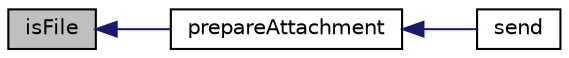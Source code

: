 digraph "isFile"
{
  edge [fontname="Helvetica",fontsize="10",labelfontname="Helvetica",labelfontsize="10"];
  node [fontname="Helvetica",fontsize="10",shape=record];
  rankdir="LR";
  Node14 [label="isFile",height=0.2,width=0.4,color="black", fillcolor="grey75", style="filled", fontcolor="black"];
  Node14 -> Node15 [dir="back",color="midnightblue",fontsize="10",style="solid",fontname="Helvetica"];
  Node15 [label="prepareAttachment",height=0.2,width=0.4,color="black", fillcolor="white", style="filled",URL="$class_zest_1_1_mail_1_1_mail.html#af2eba74758819578cec6df5de4a8daf6"];
  Node15 -> Node16 [dir="back",color="midnightblue",fontsize="10",style="solid",fontname="Helvetica"];
  Node16 [label="send",height=0.2,width=0.4,color="black", fillcolor="white", style="filled",URL="$class_zest_1_1_mail_1_1_mail.html#a12bcef5130168b80d3d52dc82213f19a"];
}
